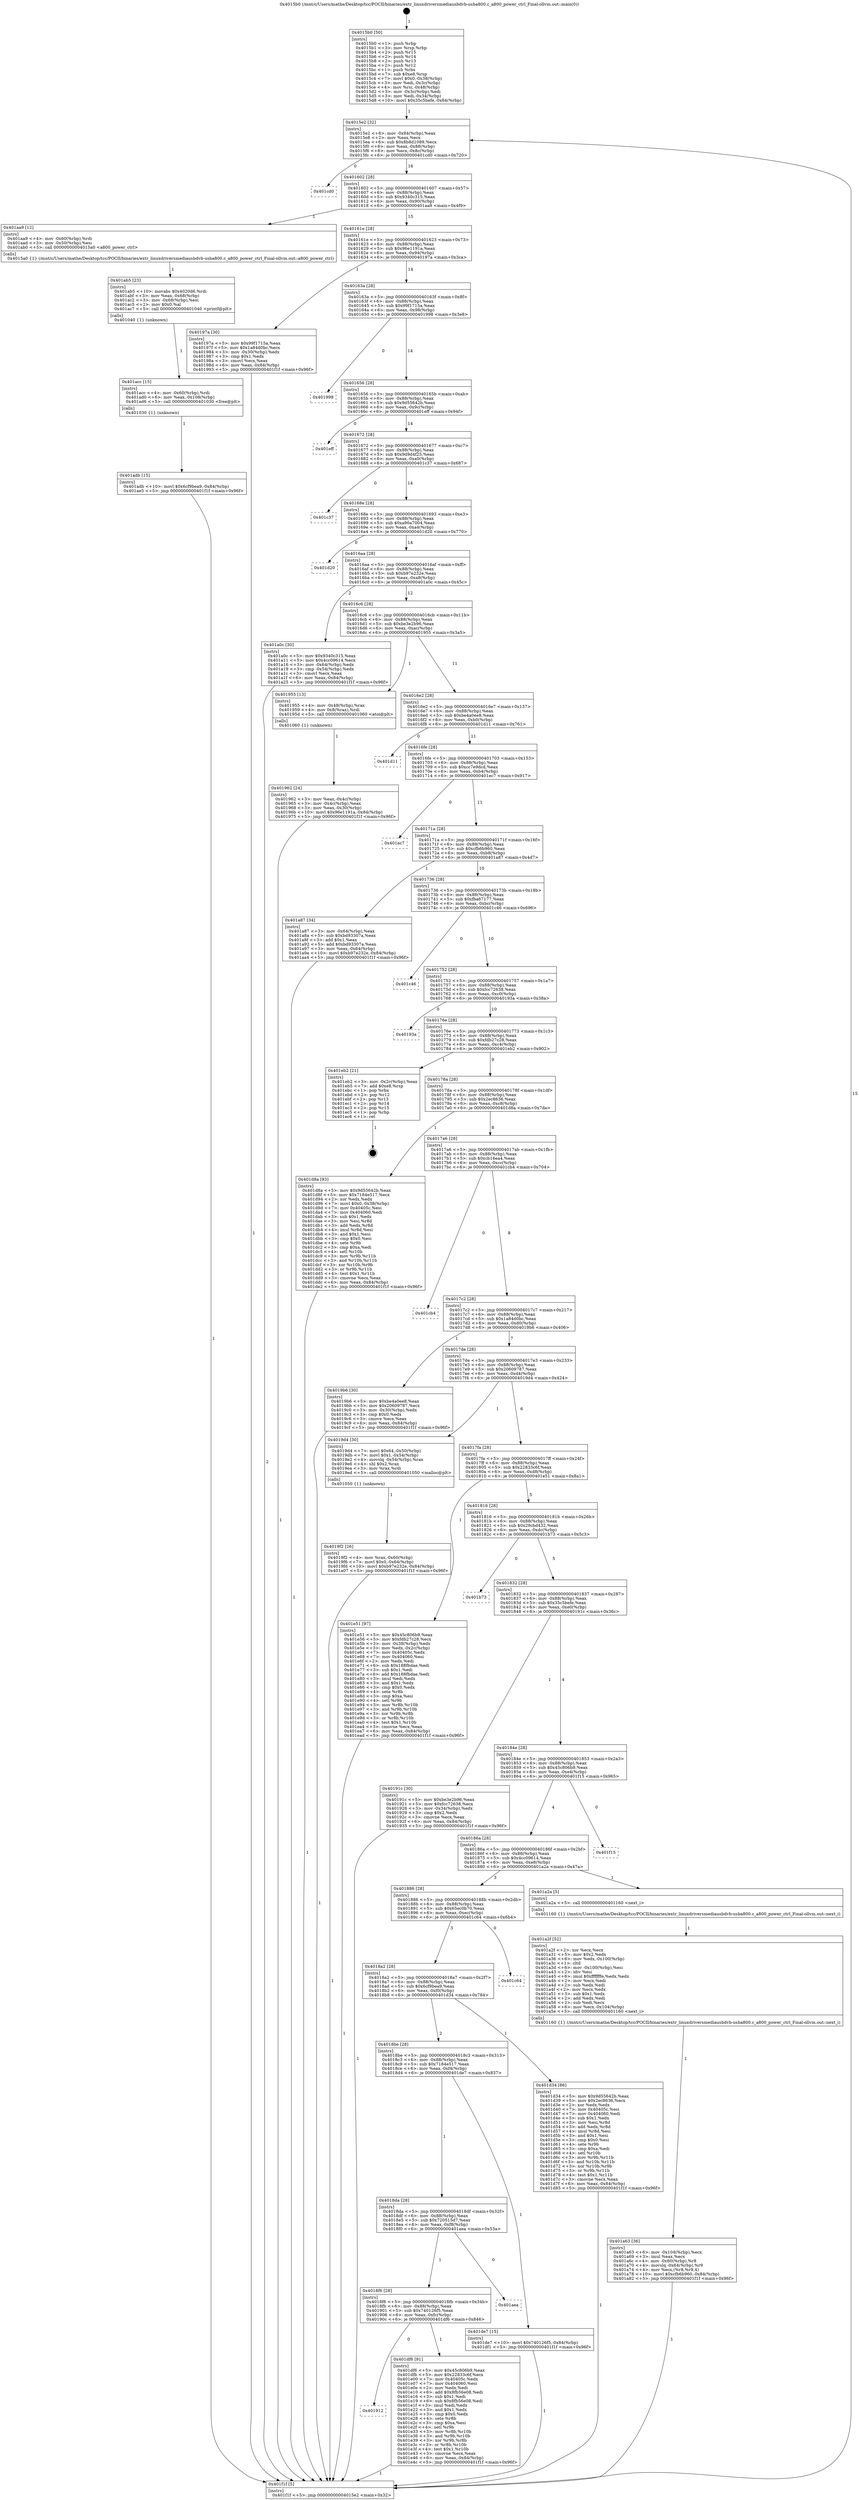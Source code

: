 digraph "0x4015b0" {
  label = "0x4015b0 (/mnt/c/Users/mathe/Desktop/tcc/POCII/binaries/extr_linuxdriversmediausbdvb-usba800.c_a800_power_ctrl_Final-ollvm.out::main(0))"
  labelloc = "t"
  node[shape=record]

  Entry [label="",width=0.3,height=0.3,shape=circle,fillcolor=black,style=filled]
  "0x4015e2" [label="{
     0x4015e2 [32]\l
     | [instrs]\l
     &nbsp;&nbsp;0x4015e2 \<+6\>: mov -0x84(%rbp),%eax\l
     &nbsp;&nbsp;0x4015e8 \<+2\>: mov %eax,%ecx\l
     &nbsp;&nbsp;0x4015ea \<+6\>: sub $0x8b8d1089,%ecx\l
     &nbsp;&nbsp;0x4015f0 \<+6\>: mov %eax,-0x88(%rbp)\l
     &nbsp;&nbsp;0x4015f6 \<+6\>: mov %ecx,-0x8c(%rbp)\l
     &nbsp;&nbsp;0x4015fc \<+6\>: je 0000000000401cd0 \<main+0x720\>\l
  }"]
  "0x401cd0" [label="{
     0x401cd0\l
  }", style=dashed]
  "0x401602" [label="{
     0x401602 [28]\l
     | [instrs]\l
     &nbsp;&nbsp;0x401602 \<+5\>: jmp 0000000000401607 \<main+0x57\>\l
     &nbsp;&nbsp;0x401607 \<+6\>: mov -0x88(%rbp),%eax\l
     &nbsp;&nbsp;0x40160d \<+5\>: sub $0x9340c315,%eax\l
     &nbsp;&nbsp;0x401612 \<+6\>: mov %eax,-0x90(%rbp)\l
     &nbsp;&nbsp;0x401618 \<+6\>: je 0000000000401aa9 \<main+0x4f9\>\l
  }"]
  Exit [label="",width=0.3,height=0.3,shape=circle,fillcolor=black,style=filled,peripheries=2]
  "0x401aa9" [label="{
     0x401aa9 [12]\l
     | [instrs]\l
     &nbsp;&nbsp;0x401aa9 \<+4\>: mov -0x60(%rbp),%rdi\l
     &nbsp;&nbsp;0x401aad \<+3\>: mov -0x50(%rbp),%esi\l
     &nbsp;&nbsp;0x401ab0 \<+5\>: call 00000000004015a0 \<a800_power_ctrl\>\l
     | [calls]\l
     &nbsp;&nbsp;0x4015a0 \{1\} (/mnt/c/Users/mathe/Desktop/tcc/POCII/binaries/extr_linuxdriversmediausbdvb-usba800.c_a800_power_ctrl_Final-ollvm.out::a800_power_ctrl)\l
  }"]
  "0x40161e" [label="{
     0x40161e [28]\l
     | [instrs]\l
     &nbsp;&nbsp;0x40161e \<+5\>: jmp 0000000000401623 \<main+0x73\>\l
     &nbsp;&nbsp;0x401623 \<+6\>: mov -0x88(%rbp),%eax\l
     &nbsp;&nbsp;0x401629 \<+5\>: sub $0x96e1191a,%eax\l
     &nbsp;&nbsp;0x40162e \<+6\>: mov %eax,-0x94(%rbp)\l
     &nbsp;&nbsp;0x401634 \<+6\>: je 000000000040197a \<main+0x3ca\>\l
  }"]
  "0x401912" [label="{
     0x401912\l
  }", style=dashed]
  "0x40197a" [label="{
     0x40197a [30]\l
     | [instrs]\l
     &nbsp;&nbsp;0x40197a \<+5\>: mov $0x99f1715a,%eax\l
     &nbsp;&nbsp;0x40197f \<+5\>: mov $0x1a84d0bc,%ecx\l
     &nbsp;&nbsp;0x401984 \<+3\>: mov -0x30(%rbp),%edx\l
     &nbsp;&nbsp;0x401987 \<+3\>: cmp $0x1,%edx\l
     &nbsp;&nbsp;0x40198a \<+3\>: cmovl %ecx,%eax\l
     &nbsp;&nbsp;0x40198d \<+6\>: mov %eax,-0x84(%rbp)\l
     &nbsp;&nbsp;0x401993 \<+5\>: jmp 0000000000401f1f \<main+0x96f\>\l
  }"]
  "0x40163a" [label="{
     0x40163a [28]\l
     | [instrs]\l
     &nbsp;&nbsp;0x40163a \<+5\>: jmp 000000000040163f \<main+0x8f\>\l
     &nbsp;&nbsp;0x40163f \<+6\>: mov -0x88(%rbp),%eax\l
     &nbsp;&nbsp;0x401645 \<+5\>: sub $0x99f1715a,%eax\l
     &nbsp;&nbsp;0x40164a \<+6\>: mov %eax,-0x98(%rbp)\l
     &nbsp;&nbsp;0x401650 \<+6\>: je 0000000000401998 \<main+0x3e8\>\l
  }"]
  "0x401df6" [label="{
     0x401df6 [91]\l
     | [instrs]\l
     &nbsp;&nbsp;0x401df6 \<+5\>: mov $0x45c806b9,%eax\l
     &nbsp;&nbsp;0x401dfb \<+5\>: mov $0x22833c6f,%ecx\l
     &nbsp;&nbsp;0x401e00 \<+7\>: mov 0x40405c,%edx\l
     &nbsp;&nbsp;0x401e07 \<+7\>: mov 0x404060,%esi\l
     &nbsp;&nbsp;0x401e0e \<+2\>: mov %edx,%edi\l
     &nbsp;&nbsp;0x401e10 \<+6\>: add $0x8fb56e08,%edi\l
     &nbsp;&nbsp;0x401e16 \<+3\>: sub $0x1,%edi\l
     &nbsp;&nbsp;0x401e19 \<+6\>: sub $0x8fb56e08,%edi\l
     &nbsp;&nbsp;0x401e1f \<+3\>: imul %edi,%edx\l
     &nbsp;&nbsp;0x401e22 \<+3\>: and $0x1,%edx\l
     &nbsp;&nbsp;0x401e25 \<+3\>: cmp $0x0,%edx\l
     &nbsp;&nbsp;0x401e28 \<+4\>: sete %r8b\l
     &nbsp;&nbsp;0x401e2c \<+3\>: cmp $0xa,%esi\l
     &nbsp;&nbsp;0x401e2f \<+4\>: setl %r9b\l
     &nbsp;&nbsp;0x401e33 \<+3\>: mov %r8b,%r10b\l
     &nbsp;&nbsp;0x401e36 \<+3\>: and %r9b,%r10b\l
     &nbsp;&nbsp;0x401e39 \<+3\>: xor %r9b,%r8b\l
     &nbsp;&nbsp;0x401e3c \<+3\>: or %r8b,%r10b\l
     &nbsp;&nbsp;0x401e3f \<+4\>: test $0x1,%r10b\l
     &nbsp;&nbsp;0x401e43 \<+3\>: cmovne %ecx,%eax\l
     &nbsp;&nbsp;0x401e46 \<+6\>: mov %eax,-0x84(%rbp)\l
     &nbsp;&nbsp;0x401e4c \<+5\>: jmp 0000000000401f1f \<main+0x96f\>\l
  }"]
  "0x401998" [label="{
     0x401998\l
  }", style=dashed]
  "0x401656" [label="{
     0x401656 [28]\l
     | [instrs]\l
     &nbsp;&nbsp;0x401656 \<+5\>: jmp 000000000040165b \<main+0xab\>\l
     &nbsp;&nbsp;0x40165b \<+6\>: mov -0x88(%rbp),%eax\l
     &nbsp;&nbsp;0x401661 \<+5\>: sub $0x9d55642b,%eax\l
     &nbsp;&nbsp;0x401666 \<+6\>: mov %eax,-0x9c(%rbp)\l
     &nbsp;&nbsp;0x40166c \<+6\>: je 0000000000401eff \<main+0x94f\>\l
  }"]
  "0x4018f6" [label="{
     0x4018f6 [28]\l
     | [instrs]\l
     &nbsp;&nbsp;0x4018f6 \<+5\>: jmp 00000000004018fb \<main+0x34b\>\l
     &nbsp;&nbsp;0x4018fb \<+6\>: mov -0x88(%rbp),%eax\l
     &nbsp;&nbsp;0x401901 \<+5\>: sub $0x740126f5,%eax\l
     &nbsp;&nbsp;0x401906 \<+6\>: mov %eax,-0xfc(%rbp)\l
     &nbsp;&nbsp;0x40190c \<+6\>: je 0000000000401df6 \<main+0x846\>\l
  }"]
  "0x401eff" [label="{
     0x401eff\l
  }", style=dashed]
  "0x401672" [label="{
     0x401672 [28]\l
     | [instrs]\l
     &nbsp;&nbsp;0x401672 \<+5\>: jmp 0000000000401677 \<main+0xc7\>\l
     &nbsp;&nbsp;0x401677 \<+6\>: mov -0x88(%rbp),%eax\l
     &nbsp;&nbsp;0x40167d \<+5\>: sub $0x9d9d4f25,%eax\l
     &nbsp;&nbsp;0x401682 \<+6\>: mov %eax,-0xa0(%rbp)\l
     &nbsp;&nbsp;0x401688 \<+6\>: je 0000000000401c37 \<main+0x687\>\l
  }"]
  "0x401aea" [label="{
     0x401aea\l
  }", style=dashed]
  "0x401c37" [label="{
     0x401c37\l
  }", style=dashed]
  "0x40168e" [label="{
     0x40168e [28]\l
     | [instrs]\l
     &nbsp;&nbsp;0x40168e \<+5\>: jmp 0000000000401693 \<main+0xe3\>\l
     &nbsp;&nbsp;0x401693 \<+6\>: mov -0x88(%rbp),%eax\l
     &nbsp;&nbsp;0x401699 \<+5\>: sub $0xa90a7004,%eax\l
     &nbsp;&nbsp;0x40169e \<+6\>: mov %eax,-0xa4(%rbp)\l
     &nbsp;&nbsp;0x4016a4 \<+6\>: je 0000000000401d20 \<main+0x770\>\l
  }"]
  "0x4018da" [label="{
     0x4018da [28]\l
     | [instrs]\l
     &nbsp;&nbsp;0x4018da \<+5\>: jmp 00000000004018df \<main+0x32f\>\l
     &nbsp;&nbsp;0x4018df \<+6\>: mov -0x88(%rbp),%eax\l
     &nbsp;&nbsp;0x4018e5 \<+5\>: sub $0x720515d7,%eax\l
     &nbsp;&nbsp;0x4018ea \<+6\>: mov %eax,-0xf8(%rbp)\l
     &nbsp;&nbsp;0x4018f0 \<+6\>: je 0000000000401aea \<main+0x53a\>\l
  }"]
  "0x401d20" [label="{
     0x401d20\l
  }", style=dashed]
  "0x4016aa" [label="{
     0x4016aa [28]\l
     | [instrs]\l
     &nbsp;&nbsp;0x4016aa \<+5\>: jmp 00000000004016af \<main+0xff\>\l
     &nbsp;&nbsp;0x4016af \<+6\>: mov -0x88(%rbp),%eax\l
     &nbsp;&nbsp;0x4016b5 \<+5\>: sub $0xb97e232e,%eax\l
     &nbsp;&nbsp;0x4016ba \<+6\>: mov %eax,-0xa8(%rbp)\l
     &nbsp;&nbsp;0x4016c0 \<+6\>: je 0000000000401a0c \<main+0x45c\>\l
  }"]
  "0x401de7" [label="{
     0x401de7 [15]\l
     | [instrs]\l
     &nbsp;&nbsp;0x401de7 \<+10\>: movl $0x740126f5,-0x84(%rbp)\l
     &nbsp;&nbsp;0x401df1 \<+5\>: jmp 0000000000401f1f \<main+0x96f\>\l
  }"]
  "0x401a0c" [label="{
     0x401a0c [30]\l
     | [instrs]\l
     &nbsp;&nbsp;0x401a0c \<+5\>: mov $0x9340c315,%eax\l
     &nbsp;&nbsp;0x401a11 \<+5\>: mov $0x4cc09614,%ecx\l
     &nbsp;&nbsp;0x401a16 \<+3\>: mov -0x64(%rbp),%edx\l
     &nbsp;&nbsp;0x401a19 \<+3\>: cmp -0x54(%rbp),%edx\l
     &nbsp;&nbsp;0x401a1c \<+3\>: cmovl %ecx,%eax\l
     &nbsp;&nbsp;0x401a1f \<+6\>: mov %eax,-0x84(%rbp)\l
     &nbsp;&nbsp;0x401a25 \<+5\>: jmp 0000000000401f1f \<main+0x96f\>\l
  }"]
  "0x4016c6" [label="{
     0x4016c6 [28]\l
     | [instrs]\l
     &nbsp;&nbsp;0x4016c6 \<+5\>: jmp 00000000004016cb \<main+0x11b\>\l
     &nbsp;&nbsp;0x4016cb \<+6\>: mov -0x88(%rbp),%eax\l
     &nbsp;&nbsp;0x4016d1 \<+5\>: sub $0xbe3e2b96,%eax\l
     &nbsp;&nbsp;0x4016d6 \<+6\>: mov %eax,-0xac(%rbp)\l
     &nbsp;&nbsp;0x4016dc \<+6\>: je 0000000000401955 \<main+0x3a5\>\l
  }"]
  "0x4018be" [label="{
     0x4018be [28]\l
     | [instrs]\l
     &nbsp;&nbsp;0x4018be \<+5\>: jmp 00000000004018c3 \<main+0x313\>\l
     &nbsp;&nbsp;0x4018c3 \<+6\>: mov -0x88(%rbp),%eax\l
     &nbsp;&nbsp;0x4018c9 \<+5\>: sub $0x7184e517,%eax\l
     &nbsp;&nbsp;0x4018ce \<+6\>: mov %eax,-0xf4(%rbp)\l
     &nbsp;&nbsp;0x4018d4 \<+6\>: je 0000000000401de7 \<main+0x837\>\l
  }"]
  "0x401955" [label="{
     0x401955 [13]\l
     | [instrs]\l
     &nbsp;&nbsp;0x401955 \<+4\>: mov -0x48(%rbp),%rax\l
     &nbsp;&nbsp;0x401959 \<+4\>: mov 0x8(%rax),%rdi\l
     &nbsp;&nbsp;0x40195d \<+5\>: call 0000000000401060 \<atoi@plt\>\l
     | [calls]\l
     &nbsp;&nbsp;0x401060 \{1\} (unknown)\l
  }"]
  "0x4016e2" [label="{
     0x4016e2 [28]\l
     | [instrs]\l
     &nbsp;&nbsp;0x4016e2 \<+5\>: jmp 00000000004016e7 \<main+0x137\>\l
     &nbsp;&nbsp;0x4016e7 \<+6\>: mov -0x88(%rbp),%eax\l
     &nbsp;&nbsp;0x4016ed \<+5\>: sub $0xbe4a0ee8,%eax\l
     &nbsp;&nbsp;0x4016f2 \<+6\>: mov %eax,-0xb0(%rbp)\l
     &nbsp;&nbsp;0x4016f8 \<+6\>: je 0000000000401d11 \<main+0x761\>\l
  }"]
  "0x401d34" [label="{
     0x401d34 [86]\l
     | [instrs]\l
     &nbsp;&nbsp;0x401d34 \<+5\>: mov $0x9d55642b,%eax\l
     &nbsp;&nbsp;0x401d39 \<+5\>: mov $0x2ec8636,%ecx\l
     &nbsp;&nbsp;0x401d3e \<+2\>: xor %edx,%edx\l
     &nbsp;&nbsp;0x401d40 \<+7\>: mov 0x40405c,%esi\l
     &nbsp;&nbsp;0x401d47 \<+7\>: mov 0x404060,%edi\l
     &nbsp;&nbsp;0x401d4e \<+3\>: sub $0x1,%edx\l
     &nbsp;&nbsp;0x401d51 \<+3\>: mov %esi,%r8d\l
     &nbsp;&nbsp;0x401d54 \<+3\>: add %edx,%r8d\l
     &nbsp;&nbsp;0x401d57 \<+4\>: imul %r8d,%esi\l
     &nbsp;&nbsp;0x401d5b \<+3\>: and $0x1,%esi\l
     &nbsp;&nbsp;0x401d5e \<+3\>: cmp $0x0,%esi\l
     &nbsp;&nbsp;0x401d61 \<+4\>: sete %r9b\l
     &nbsp;&nbsp;0x401d65 \<+3\>: cmp $0xa,%edi\l
     &nbsp;&nbsp;0x401d68 \<+4\>: setl %r10b\l
     &nbsp;&nbsp;0x401d6c \<+3\>: mov %r9b,%r11b\l
     &nbsp;&nbsp;0x401d6f \<+3\>: and %r10b,%r11b\l
     &nbsp;&nbsp;0x401d72 \<+3\>: xor %r10b,%r9b\l
     &nbsp;&nbsp;0x401d75 \<+3\>: or %r9b,%r11b\l
     &nbsp;&nbsp;0x401d78 \<+4\>: test $0x1,%r11b\l
     &nbsp;&nbsp;0x401d7c \<+3\>: cmovne %ecx,%eax\l
     &nbsp;&nbsp;0x401d7f \<+6\>: mov %eax,-0x84(%rbp)\l
     &nbsp;&nbsp;0x401d85 \<+5\>: jmp 0000000000401f1f \<main+0x96f\>\l
  }"]
  "0x401d11" [label="{
     0x401d11\l
  }", style=dashed]
  "0x4016fe" [label="{
     0x4016fe [28]\l
     | [instrs]\l
     &nbsp;&nbsp;0x4016fe \<+5\>: jmp 0000000000401703 \<main+0x153\>\l
     &nbsp;&nbsp;0x401703 \<+6\>: mov -0x88(%rbp),%eax\l
     &nbsp;&nbsp;0x401709 \<+5\>: sub $0xcc7e9dcd,%eax\l
     &nbsp;&nbsp;0x40170e \<+6\>: mov %eax,-0xb4(%rbp)\l
     &nbsp;&nbsp;0x401714 \<+6\>: je 0000000000401ec7 \<main+0x917\>\l
  }"]
  "0x4018a2" [label="{
     0x4018a2 [28]\l
     | [instrs]\l
     &nbsp;&nbsp;0x4018a2 \<+5\>: jmp 00000000004018a7 \<main+0x2f7\>\l
     &nbsp;&nbsp;0x4018a7 \<+6\>: mov -0x88(%rbp),%eax\l
     &nbsp;&nbsp;0x4018ad \<+5\>: sub $0x6cf9bea9,%eax\l
     &nbsp;&nbsp;0x4018b2 \<+6\>: mov %eax,-0xf0(%rbp)\l
     &nbsp;&nbsp;0x4018b8 \<+6\>: je 0000000000401d34 \<main+0x784\>\l
  }"]
  "0x401ec7" [label="{
     0x401ec7\l
  }", style=dashed]
  "0x40171a" [label="{
     0x40171a [28]\l
     | [instrs]\l
     &nbsp;&nbsp;0x40171a \<+5\>: jmp 000000000040171f \<main+0x16f\>\l
     &nbsp;&nbsp;0x40171f \<+6\>: mov -0x88(%rbp),%eax\l
     &nbsp;&nbsp;0x401725 \<+5\>: sub $0xcfb6b960,%eax\l
     &nbsp;&nbsp;0x40172a \<+6\>: mov %eax,-0xb8(%rbp)\l
     &nbsp;&nbsp;0x401730 \<+6\>: je 0000000000401a87 \<main+0x4d7\>\l
  }"]
  "0x401c64" [label="{
     0x401c64\l
  }", style=dashed]
  "0x401a87" [label="{
     0x401a87 [34]\l
     | [instrs]\l
     &nbsp;&nbsp;0x401a87 \<+3\>: mov -0x64(%rbp),%eax\l
     &nbsp;&nbsp;0x401a8a \<+5\>: sub $0xbd93307a,%eax\l
     &nbsp;&nbsp;0x401a8f \<+3\>: add $0x1,%eax\l
     &nbsp;&nbsp;0x401a92 \<+5\>: add $0xbd93307a,%eax\l
     &nbsp;&nbsp;0x401a97 \<+3\>: mov %eax,-0x64(%rbp)\l
     &nbsp;&nbsp;0x401a9a \<+10\>: movl $0xb97e232e,-0x84(%rbp)\l
     &nbsp;&nbsp;0x401aa4 \<+5\>: jmp 0000000000401f1f \<main+0x96f\>\l
  }"]
  "0x401736" [label="{
     0x401736 [28]\l
     | [instrs]\l
     &nbsp;&nbsp;0x401736 \<+5\>: jmp 000000000040173b \<main+0x18b\>\l
     &nbsp;&nbsp;0x40173b \<+6\>: mov -0x88(%rbp),%eax\l
     &nbsp;&nbsp;0x401741 \<+5\>: sub $0xfba67177,%eax\l
     &nbsp;&nbsp;0x401746 \<+6\>: mov %eax,-0xbc(%rbp)\l
     &nbsp;&nbsp;0x40174c \<+6\>: je 0000000000401c46 \<main+0x696\>\l
  }"]
  "0x401adb" [label="{
     0x401adb [15]\l
     | [instrs]\l
     &nbsp;&nbsp;0x401adb \<+10\>: movl $0x6cf9bea9,-0x84(%rbp)\l
     &nbsp;&nbsp;0x401ae5 \<+5\>: jmp 0000000000401f1f \<main+0x96f\>\l
  }"]
  "0x401c46" [label="{
     0x401c46\l
  }", style=dashed]
  "0x401752" [label="{
     0x401752 [28]\l
     | [instrs]\l
     &nbsp;&nbsp;0x401752 \<+5\>: jmp 0000000000401757 \<main+0x1a7\>\l
     &nbsp;&nbsp;0x401757 \<+6\>: mov -0x88(%rbp),%eax\l
     &nbsp;&nbsp;0x40175d \<+5\>: sub $0xfcc72638,%eax\l
     &nbsp;&nbsp;0x401762 \<+6\>: mov %eax,-0xc0(%rbp)\l
     &nbsp;&nbsp;0x401768 \<+6\>: je 000000000040193a \<main+0x38a\>\l
  }"]
  "0x401acc" [label="{
     0x401acc [15]\l
     | [instrs]\l
     &nbsp;&nbsp;0x401acc \<+4\>: mov -0x60(%rbp),%rdi\l
     &nbsp;&nbsp;0x401ad0 \<+6\>: mov %eax,-0x108(%rbp)\l
     &nbsp;&nbsp;0x401ad6 \<+5\>: call 0000000000401030 \<free@plt\>\l
     | [calls]\l
     &nbsp;&nbsp;0x401030 \{1\} (unknown)\l
  }"]
  "0x40193a" [label="{
     0x40193a\l
  }", style=dashed]
  "0x40176e" [label="{
     0x40176e [28]\l
     | [instrs]\l
     &nbsp;&nbsp;0x40176e \<+5\>: jmp 0000000000401773 \<main+0x1c3\>\l
     &nbsp;&nbsp;0x401773 \<+6\>: mov -0x88(%rbp),%eax\l
     &nbsp;&nbsp;0x401779 \<+5\>: sub $0xfdb27c28,%eax\l
     &nbsp;&nbsp;0x40177e \<+6\>: mov %eax,-0xc4(%rbp)\l
     &nbsp;&nbsp;0x401784 \<+6\>: je 0000000000401eb2 \<main+0x902\>\l
  }"]
  "0x401ab5" [label="{
     0x401ab5 [23]\l
     | [instrs]\l
     &nbsp;&nbsp;0x401ab5 \<+10\>: movabs $0x4020d6,%rdi\l
     &nbsp;&nbsp;0x401abf \<+3\>: mov %eax,-0x68(%rbp)\l
     &nbsp;&nbsp;0x401ac2 \<+3\>: mov -0x68(%rbp),%esi\l
     &nbsp;&nbsp;0x401ac5 \<+2\>: mov $0x0,%al\l
     &nbsp;&nbsp;0x401ac7 \<+5\>: call 0000000000401040 \<printf@plt\>\l
     | [calls]\l
     &nbsp;&nbsp;0x401040 \{1\} (unknown)\l
  }"]
  "0x401eb2" [label="{
     0x401eb2 [21]\l
     | [instrs]\l
     &nbsp;&nbsp;0x401eb2 \<+3\>: mov -0x2c(%rbp),%eax\l
     &nbsp;&nbsp;0x401eb5 \<+7\>: add $0xe8,%rsp\l
     &nbsp;&nbsp;0x401ebc \<+1\>: pop %rbx\l
     &nbsp;&nbsp;0x401ebd \<+2\>: pop %r12\l
     &nbsp;&nbsp;0x401ebf \<+2\>: pop %r13\l
     &nbsp;&nbsp;0x401ec1 \<+2\>: pop %r14\l
     &nbsp;&nbsp;0x401ec3 \<+2\>: pop %r15\l
     &nbsp;&nbsp;0x401ec5 \<+1\>: pop %rbp\l
     &nbsp;&nbsp;0x401ec6 \<+1\>: ret\l
  }"]
  "0x40178a" [label="{
     0x40178a [28]\l
     | [instrs]\l
     &nbsp;&nbsp;0x40178a \<+5\>: jmp 000000000040178f \<main+0x1df\>\l
     &nbsp;&nbsp;0x40178f \<+6\>: mov -0x88(%rbp),%eax\l
     &nbsp;&nbsp;0x401795 \<+5\>: sub $0x2ec8636,%eax\l
     &nbsp;&nbsp;0x40179a \<+6\>: mov %eax,-0xc8(%rbp)\l
     &nbsp;&nbsp;0x4017a0 \<+6\>: je 0000000000401d8a \<main+0x7da\>\l
  }"]
  "0x401a63" [label="{
     0x401a63 [36]\l
     | [instrs]\l
     &nbsp;&nbsp;0x401a63 \<+6\>: mov -0x104(%rbp),%ecx\l
     &nbsp;&nbsp;0x401a69 \<+3\>: imul %eax,%ecx\l
     &nbsp;&nbsp;0x401a6c \<+4\>: mov -0x60(%rbp),%r8\l
     &nbsp;&nbsp;0x401a70 \<+4\>: movslq -0x64(%rbp),%r9\l
     &nbsp;&nbsp;0x401a74 \<+4\>: mov %ecx,(%r8,%r9,4)\l
     &nbsp;&nbsp;0x401a78 \<+10\>: movl $0xcfb6b960,-0x84(%rbp)\l
     &nbsp;&nbsp;0x401a82 \<+5\>: jmp 0000000000401f1f \<main+0x96f\>\l
  }"]
  "0x401d8a" [label="{
     0x401d8a [93]\l
     | [instrs]\l
     &nbsp;&nbsp;0x401d8a \<+5\>: mov $0x9d55642b,%eax\l
     &nbsp;&nbsp;0x401d8f \<+5\>: mov $0x7184e517,%ecx\l
     &nbsp;&nbsp;0x401d94 \<+2\>: xor %edx,%edx\l
     &nbsp;&nbsp;0x401d96 \<+7\>: movl $0x0,-0x38(%rbp)\l
     &nbsp;&nbsp;0x401d9d \<+7\>: mov 0x40405c,%esi\l
     &nbsp;&nbsp;0x401da4 \<+7\>: mov 0x404060,%edi\l
     &nbsp;&nbsp;0x401dab \<+3\>: sub $0x1,%edx\l
     &nbsp;&nbsp;0x401dae \<+3\>: mov %esi,%r8d\l
     &nbsp;&nbsp;0x401db1 \<+3\>: add %edx,%r8d\l
     &nbsp;&nbsp;0x401db4 \<+4\>: imul %r8d,%esi\l
     &nbsp;&nbsp;0x401db8 \<+3\>: and $0x1,%esi\l
     &nbsp;&nbsp;0x401dbb \<+3\>: cmp $0x0,%esi\l
     &nbsp;&nbsp;0x401dbe \<+4\>: sete %r9b\l
     &nbsp;&nbsp;0x401dc2 \<+3\>: cmp $0xa,%edi\l
     &nbsp;&nbsp;0x401dc5 \<+4\>: setl %r10b\l
     &nbsp;&nbsp;0x401dc9 \<+3\>: mov %r9b,%r11b\l
     &nbsp;&nbsp;0x401dcc \<+3\>: and %r10b,%r11b\l
     &nbsp;&nbsp;0x401dcf \<+3\>: xor %r10b,%r9b\l
     &nbsp;&nbsp;0x401dd2 \<+3\>: or %r9b,%r11b\l
     &nbsp;&nbsp;0x401dd5 \<+4\>: test $0x1,%r11b\l
     &nbsp;&nbsp;0x401dd9 \<+3\>: cmovne %ecx,%eax\l
     &nbsp;&nbsp;0x401ddc \<+6\>: mov %eax,-0x84(%rbp)\l
     &nbsp;&nbsp;0x401de2 \<+5\>: jmp 0000000000401f1f \<main+0x96f\>\l
  }"]
  "0x4017a6" [label="{
     0x4017a6 [28]\l
     | [instrs]\l
     &nbsp;&nbsp;0x4017a6 \<+5\>: jmp 00000000004017ab \<main+0x1fb\>\l
     &nbsp;&nbsp;0x4017ab \<+6\>: mov -0x88(%rbp),%eax\l
     &nbsp;&nbsp;0x4017b1 \<+5\>: sub $0xcb16ea4,%eax\l
     &nbsp;&nbsp;0x4017b6 \<+6\>: mov %eax,-0xcc(%rbp)\l
     &nbsp;&nbsp;0x4017bc \<+6\>: je 0000000000401cb4 \<main+0x704\>\l
  }"]
  "0x401a2f" [label="{
     0x401a2f [52]\l
     | [instrs]\l
     &nbsp;&nbsp;0x401a2f \<+2\>: xor %ecx,%ecx\l
     &nbsp;&nbsp;0x401a31 \<+5\>: mov $0x2,%edx\l
     &nbsp;&nbsp;0x401a36 \<+6\>: mov %edx,-0x100(%rbp)\l
     &nbsp;&nbsp;0x401a3c \<+1\>: cltd\l
     &nbsp;&nbsp;0x401a3d \<+6\>: mov -0x100(%rbp),%esi\l
     &nbsp;&nbsp;0x401a43 \<+2\>: idiv %esi\l
     &nbsp;&nbsp;0x401a45 \<+6\>: imul $0xfffffffe,%edx,%edx\l
     &nbsp;&nbsp;0x401a4b \<+2\>: mov %ecx,%edi\l
     &nbsp;&nbsp;0x401a4d \<+2\>: sub %edx,%edi\l
     &nbsp;&nbsp;0x401a4f \<+2\>: mov %ecx,%edx\l
     &nbsp;&nbsp;0x401a51 \<+3\>: sub $0x1,%edx\l
     &nbsp;&nbsp;0x401a54 \<+2\>: add %edx,%edi\l
     &nbsp;&nbsp;0x401a56 \<+2\>: sub %edi,%ecx\l
     &nbsp;&nbsp;0x401a58 \<+6\>: mov %ecx,-0x104(%rbp)\l
     &nbsp;&nbsp;0x401a5e \<+5\>: call 0000000000401160 \<next_i\>\l
     | [calls]\l
     &nbsp;&nbsp;0x401160 \{1\} (/mnt/c/Users/mathe/Desktop/tcc/POCII/binaries/extr_linuxdriversmediausbdvb-usba800.c_a800_power_ctrl_Final-ollvm.out::next_i)\l
  }"]
  "0x401cb4" [label="{
     0x401cb4\l
  }", style=dashed]
  "0x4017c2" [label="{
     0x4017c2 [28]\l
     | [instrs]\l
     &nbsp;&nbsp;0x4017c2 \<+5\>: jmp 00000000004017c7 \<main+0x217\>\l
     &nbsp;&nbsp;0x4017c7 \<+6\>: mov -0x88(%rbp),%eax\l
     &nbsp;&nbsp;0x4017cd \<+5\>: sub $0x1a84d0bc,%eax\l
     &nbsp;&nbsp;0x4017d2 \<+6\>: mov %eax,-0xd0(%rbp)\l
     &nbsp;&nbsp;0x4017d8 \<+6\>: je 00000000004019b6 \<main+0x406\>\l
  }"]
  "0x401886" [label="{
     0x401886 [28]\l
     | [instrs]\l
     &nbsp;&nbsp;0x401886 \<+5\>: jmp 000000000040188b \<main+0x2db\>\l
     &nbsp;&nbsp;0x40188b \<+6\>: mov -0x88(%rbp),%eax\l
     &nbsp;&nbsp;0x401891 \<+5\>: sub $0x65ec0b70,%eax\l
     &nbsp;&nbsp;0x401896 \<+6\>: mov %eax,-0xec(%rbp)\l
     &nbsp;&nbsp;0x40189c \<+6\>: je 0000000000401c64 \<main+0x6b4\>\l
  }"]
  "0x4019b6" [label="{
     0x4019b6 [30]\l
     | [instrs]\l
     &nbsp;&nbsp;0x4019b6 \<+5\>: mov $0xbe4a0ee8,%eax\l
     &nbsp;&nbsp;0x4019bb \<+5\>: mov $0x20609787,%ecx\l
     &nbsp;&nbsp;0x4019c0 \<+3\>: mov -0x30(%rbp),%edx\l
     &nbsp;&nbsp;0x4019c3 \<+3\>: cmp $0x0,%edx\l
     &nbsp;&nbsp;0x4019c6 \<+3\>: cmove %ecx,%eax\l
     &nbsp;&nbsp;0x4019c9 \<+6\>: mov %eax,-0x84(%rbp)\l
     &nbsp;&nbsp;0x4019cf \<+5\>: jmp 0000000000401f1f \<main+0x96f\>\l
  }"]
  "0x4017de" [label="{
     0x4017de [28]\l
     | [instrs]\l
     &nbsp;&nbsp;0x4017de \<+5\>: jmp 00000000004017e3 \<main+0x233\>\l
     &nbsp;&nbsp;0x4017e3 \<+6\>: mov -0x88(%rbp),%eax\l
     &nbsp;&nbsp;0x4017e9 \<+5\>: sub $0x20609787,%eax\l
     &nbsp;&nbsp;0x4017ee \<+6\>: mov %eax,-0xd4(%rbp)\l
     &nbsp;&nbsp;0x4017f4 \<+6\>: je 00000000004019d4 \<main+0x424\>\l
  }"]
  "0x401a2a" [label="{
     0x401a2a [5]\l
     | [instrs]\l
     &nbsp;&nbsp;0x401a2a \<+5\>: call 0000000000401160 \<next_i\>\l
     | [calls]\l
     &nbsp;&nbsp;0x401160 \{1\} (/mnt/c/Users/mathe/Desktop/tcc/POCII/binaries/extr_linuxdriversmediausbdvb-usba800.c_a800_power_ctrl_Final-ollvm.out::next_i)\l
  }"]
  "0x4019d4" [label="{
     0x4019d4 [30]\l
     | [instrs]\l
     &nbsp;&nbsp;0x4019d4 \<+7\>: movl $0x64,-0x50(%rbp)\l
     &nbsp;&nbsp;0x4019db \<+7\>: movl $0x1,-0x54(%rbp)\l
     &nbsp;&nbsp;0x4019e2 \<+4\>: movslq -0x54(%rbp),%rax\l
     &nbsp;&nbsp;0x4019e6 \<+4\>: shl $0x2,%rax\l
     &nbsp;&nbsp;0x4019ea \<+3\>: mov %rax,%rdi\l
     &nbsp;&nbsp;0x4019ed \<+5\>: call 0000000000401050 \<malloc@plt\>\l
     | [calls]\l
     &nbsp;&nbsp;0x401050 \{1\} (unknown)\l
  }"]
  "0x4017fa" [label="{
     0x4017fa [28]\l
     | [instrs]\l
     &nbsp;&nbsp;0x4017fa \<+5\>: jmp 00000000004017ff \<main+0x24f\>\l
     &nbsp;&nbsp;0x4017ff \<+6\>: mov -0x88(%rbp),%eax\l
     &nbsp;&nbsp;0x401805 \<+5\>: sub $0x22833c6f,%eax\l
     &nbsp;&nbsp;0x40180a \<+6\>: mov %eax,-0xd8(%rbp)\l
     &nbsp;&nbsp;0x401810 \<+6\>: je 0000000000401e51 \<main+0x8a1\>\l
  }"]
  "0x40186a" [label="{
     0x40186a [28]\l
     | [instrs]\l
     &nbsp;&nbsp;0x40186a \<+5\>: jmp 000000000040186f \<main+0x2bf\>\l
     &nbsp;&nbsp;0x40186f \<+6\>: mov -0x88(%rbp),%eax\l
     &nbsp;&nbsp;0x401875 \<+5\>: sub $0x4cc09614,%eax\l
     &nbsp;&nbsp;0x40187a \<+6\>: mov %eax,-0xe8(%rbp)\l
     &nbsp;&nbsp;0x401880 \<+6\>: je 0000000000401a2a \<main+0x47a\>\l
  }"]
  "0x401e51" [label="{
     0x401e51 [97]\l
     | [instrs]\l
     &nbsp;&nbsp;0x401e51 \<+5\>: mov $0x45c806b9,%eax\l
     &nbsp;&nbsp;0x401e56 \<+5\>: mov $0xfdb27c28,%ecx\l
     &nbsp;&nbsp;0x401e5b \<+3\>: mov -0x38(%rbp),%edx\l
     &nbsp;&nbsp;0x401e5e \<+3\>: mov %edx,-0x2c(%rbp)\l
     &nbsp;&nbsp;0x401e61 \<+7\>: mov 0x40405c,%edx\l
     &nbsp;&nbsp;0x401e68 \<+7\>: mov 0x404060,%esi\l
     &nbsp;&nbsp;0x401e6f \<+2\>: mov %edx,%edi\l
     &nbsp;&nbsp;0x401e71 \<+6\>: sub $0x188fbdae,%edi\l
     &nbsp;&nbsp;0x401e77 \<+3\>: sub $0x1,%edi\l
     &nbsp;&nbsp;0x401e7a \<+6\>: add $0x188fbdae,%edi\l
     &nbsp;&nbsp;0x401e80 \<+3\>: imul %edi,%edx\l
     &nbsp;&nbsp;0x401e83 \<+3\>: and $0x1,%edx\l
     &nbsp;&nbsp;0x401e86 \<+3\>: cmp $0x0,%edx\l
     &nbsp;&nbsp;0x401e89 \<+4\>: sete %r8b\l
     &nbsp;&nbsp;0x401e8d \<+3\>: cmp $0xa,%esi\l
     &nbsp;&nbsp;0x401e90 \<+4\>: setl %r9b\l
     &nbsp;&nbsp;0x401e94 \<+3\>: mov %r8b,%r10b\l
     &nbsp;&nbsp;0x401e97 \<+3\>: and %r9b,%r10b\l
     &nbsp;&nbsp;0x401e9a \<+3\>: xor %r9b,%r8b\l
     &nbsp;&nbsp;0x401e9d \<+3\>: or %r8b,%r10b\l
     &nbsp;&nbsp;0x401ea0 \<+4\>: test $0x1,%r10b\l
     &nbsp;&nbsp;0x401ea4 \<+3\>: cmovne %ecx,%eax\l
     &nbsp;&nbsp;0x401ea7 \<+6\>: mov %eax,-0x84(%rbp)\l
     &nbsp;&nbsp;0x401ead \<+5\>: jmp 0000000000401f1f \<main+0x96f\>\l
  }"]
  "0x401816" [label="{
     0x401816 [28]\l
     | [instrs]\l
     &nbsp;&nbsp;0x401816 \<+5\>: jmp 000000000040181b \<main+0x26b\>\l
     &nbsp;&nbsp;0x40181b \<+6\>: mov -0x88(%rbp),%eax\l
     &nbsp;&nbsp;0x401821 \<+5\>: sub $0x29cbd432,%eax\l
     &nbsp;&nbsp;0x401826 \<+6\>: mov %eax,-0xdc(%rbp)\l
     &nbsp;&nbsp;0x40182c \<+6\>: je 0000000000401b73 \<main+0x5c3\>\l
  }"]
  "0x401f15" [label="{
     0x401f15\l
  }", style=dashed]
  "0x401b73" [label="{
     0x401b73\l
  }", style=dashed]
  "0x401832" [label="{
     0x401832 [28]\l
     | [instrs]\l
     &nbsp;&nbsp;0x401832 \<+5\>: jmp 0000000000401837 \<main+0x287\>\l
     &nbsp;&nbsp;0x401837 \<+6\>: mov -0x88(%rbp),%eax\l
     &nbsp;&nbsp;0x40183d \<+5\>: sub $0x35c5befe,%eax\l
     &nbsp;&nbsp;0x401842 \<+6\>: mov %eax,-0xe0(%rbp)\l
     &nbsp;&nbsp;0x401848 \<+6\>: je 000000000040191c \<main+0x36c\>\l
  }"]
  "0x4019f2" [label="{
     0x4019f2 [26]\l
     | [instrs]\l
     &nbsp;&nbsp;0x4019f2 \<+4\>: mov %rax,-0x60(%rbp)\l
     &nbsp;&nbsp;0x4019f6 \<+7\>: movl $0x0,-0x64(%rbp)\l
     &nbsp;&nbsp;0x4019fd \<+10\>: movl $0xb97e232e,-0x84(%rbp)\l
     &nbsp;&nbsp;0x401a07 \<+5\>: jmp 0000000000401f1f \<main+0x96f\>\l
  }"]
  "0x40191c" [label="{
     0x40191c [30]\l
     | [instrs]\l
     &nbsp;&nbsp;0x40191c \<+5\>: mov $0xbe3e2b96,%eax\l
     &nbsp;&nbsp;0x401921 \<+5\>: mov $0xfcc72638,%ecx\l
     &nbsp;&nbsp;0x401926 \<+3\>: mov -0x34(%rbp),%edx\l
     &nbsp;&nbsp;0x401929 \<+3\>: cmp $0x2,%edx\l
     &nbsp;&nbsp;0x40192c \<+3\>: cmovne %ecx,%eax\l
     &nbsp;&nbsp;0x40192f \<+6\>: mov %eax,-0x84(%rbp)\l
     &nbsp;&nbsp;0x401935 \<+5\>: jmp 0000000000401f1f \<main+0x96f\>\l
  }"]
  "0x40184e" [label="{
     0x40184e [28]\l
     | [instrs]\l
     &nbsp;&nbsp;0x40184e \<+5\>: jmp 0000000000401853 \<main+0x2a3\>\l
     &nbsp;&nbsp;0x401853 \<+6\>: mov -0x88(%rbp),%eax\l
     &nbsp;&nbsp;0x401859 \<+5\>: sub $0x45c806b9,%eax\l
     &nbsp;&nbsp;0x40185e \<+6\>: mov %eax,-0xe4(%rbp)\l
     &nbsp;&nbsp;0x401864 \<+6\>: je 0000000000401f15 \<main+0x965\>\l
  }"]
  "0x401f1f" [label="{
     0x401f1f [5]\l
     | [instrs]\l
     &nbsp;&nbsp;0x401f1f \<+5\>: jmp 00000000004015e2 \<main+0x32\>\l
  }"]
  "0x4015b0" [label="{
     0x4015b0 [50]\l
     | [instrs]\l
     &nbsp;&nbsp;0x4015b0 \<+1\>: push %rbp\l
     &nbsp;&nbsp;0x4015b1 \<+3\>: mov %rsp,%rbp\l
     &nbsp;&nbsp;0x4015b4 \<+2\>: push %r15\l
     &nbsp;&nbsp;0x4015b6 \<+2\>: push %r14\l
     &nbsp;&nbsp;0x4015b8 \<+2\>: push %r13\l
     &nbsp;&nbsp;0x4015ba \<+2\>: push %r12\l
     &nbsp;&nbsp;0x4015bc \<+1\>: push %rbx\l
     &nbsp;&nbsp;0x4015bd \<+7\>: sub $0xe8,%rsp\l
     &nbsp;&nbsp;0x4015c4 \<+7\>: movl $0x0,-0x38(%rbp)\l
     &nbsp;&nbsp;0x4015cb \<+3\>: mov %edi,-0x3c(%rbp)\l
     &nbsp;&nbsp;0x4015ce \<+4\>: mov %rsi,-0x48(%rbp)\l
     &nbsp;&nbsp;0x4015d2 \<+3\>: mov -0x3c(%rbp),%edi\l
     &nbsp;&nbsp;0x4015d5 \<+3\>: mov %edi,-0x34(%rbp)\l
     &nbsp;&nbsp;0x4015d8 \<+10\>: movl $0x35c5befe,-0x84(%rbp)\l
  }"]
  "0x401962" [label="{
     0x401962 [24]\l
     | [instrs]\l
     &nbsp;&nbsp;0x401962 \<+3\>: mov %eax,-0x4c(%rbp)\l
     &nbsp;&nbsp;0x401965 \<+3\>: mov -0x4c(%rbp),%eax\l
     &nbsp;&nbsp;0x401968 \<+3\>: mov %eax,-0x30(%rbp)\l
     &nbsp;&nbsp;0x40196b \<+10\>: movl $0x96e1191a,-0x84(%rbp)\l
     &nbsp;&nbsp;0x401975 \<+5\>: jmp 0000000000401f1f \<main+0x96f\>\l
  }"]
  Entry -> "0x4015b0" [label=" 1"]
  "0x4015e2" -> "0x401cd0" [label=" 0"]
  "0x4015e2" -> "0x401602" [label=" 16"]
  "0x401eb2" -> Exit [label=" 1"]
  "0x401602" -> "0x401aa9" [label=" 1"]
  "0x401602" -> "0x40161e" [label=" 15"]
  "0x401e51" -> "0x401f1f" [label=" 1"]
  "0x40161e" -> "0x40197a" [label=" 1"]
  "0x40161e" -> "0x40163a" [label=" 14"]
  "0x401df6" -> "0x401f1f" [label=" 1"]
  "0x40163a" -> "0x401998" [label=" 0"]
  "0x40163a" -> "0x401656" [label=" 14"]
  "0x4018f6" -> "0x401912" [label=" 0"]
  "0x401656" -> "0x401eff" [label=" 0"]
  "0x401656" -> "0x401672" [label=" 14"]
  "0x4018f6" -> "0x401df6" [label=" 1"]
  "0x401672" -> "0x401c37" [label=" 0"]
  "0x401672" -> "0x40168e" [label=" 14"]
  "0x4018da" -> "0x4018f6" [label=" 1"]
  "0x40168e" -> "0x401d20" [label=" 0"]
  "0x40168e" -> "0x4016aa" [label=" 14"]
  "0x4018da" -> "0x401aea" [label=" 0"]
  "0x4016aa" -> "0x401a0c" [label=" 2"]
  "0x4016aa" -> "0x4016c6" [label=" 12"]
  "0x401de7" -> "0x401f1f" [label=" 1"]
  "0x4016c6" -> "0x401955" [label=" 1"]
  "0x4016c6" -> "0x4016e2" [label=" 11"]
  "0x4018be" -> "0x401de7" [label=" 1"]
  "0x4016e2" -> "0x401d11" [label=" 0"]
  "0x4016e2" -> "0x4016fe" [label=" 11"]
  "0x4018be" -> "0x4018da" [label=" 1"]
  "0x4016fe" -> "0x401ec7" [label=" 0"]
  "0x4016fe" -> "0x40171a" [label=" 11"]
  "0x401d34" -> "0x401f1f" [label=" 1"]
  "0x40171a" -> "0x401a87" [label=" 1"]
  "0x40171a" -> "0x401736" [label=" 10"]
  "0x4018a2" -> "0x4018be" [label=" 2"]
  "0x401736" -> "0x401c46" [label=" 0"]
  "0x401736" -> "0x401752" [label=" 10"]
  "0x401d8a" -> "0x401f1f" [label=" 1"]
  "0x401752" -> "0x40193a" [label=" 0"]
  "0x401752" -> "0x40176e" [label=" 10"]
  "0x401886" -> "0x4018a2" [label=" 3"]
  "0x40176e" -> "0x401eb2" [label=" 1"]
  "0x40176e" -> "0x40178a" [label=" 9"]
  "0x401886" -> "0x401c64" [label=" 0"]
  "0x40178a" -> "0x401d8a" [label=" 1"]
  "0x40178a" -> "0x4017a6" [label=" 8"]
  "0x4018a2" -> "0x401d34" [label=" 1"]
  "0x4017a6" -> "0x401cb4" [label=" 0"]
  "0x4017a6" -> "0x4017c2" [label=" 8"]
  "0x401adb" -> "0x401f1f" [label=" 1"]
  "0x4017c2" -> "0x4019b6" [label=" 1"]
  "0x4017c2" -> "0x4017de" [label=" 7"]
  "0x401acc" -> "0x401adb" [label=" 1"]
  "0x4017de" -> "0x4019d4" [label=" 1"]
  "0x4017de" -> "0x4017fa" [label=" 6"]
  "0x401ab5" -> "0x401acc" [label=" 1"]
  "0x4017fa" -> "0x401e51" [label=" 1"]
  "0x4017fa" -> "0x401816" [label=" 5"]
  "0x401a87" -> "0x401f1f" [label=" 1"]
  "0x401816" -> "0x401b73" [label=" 0"]
  "0x401816" -> "0x401832" [label=" 5"]
  "0x401a63" -> "0x401f1f" [label=" 1"]
  "0x401832" -> "0x40191c" [label=" 1"]
  "0x401832" -> "0x40184e" [label=" 4"]
  "0x40191c" -> "0x401f1f" [label=" 1"]
  "0x4015b0" -> "0x4015e2" [label=" 1"]
  "0x401f1f" -> "0x4015e2" [label=" 15"]
  "0x401955" -> "0x401962" [label=" 1"]
  "0x401962" -> "0x401f1f" [label=" 1"]
  "0x40197a" -> "0x401f1f" [label=" 1"]
  "0x4019b6" -> "0x401f1f" [label=" 1"]
  "0x4019d4" -> "0x4019f2" [label=" 1"]
  "0x4019f2" -> "0x401f1f" [label=" 1"]
  "0x401a0c" -> "0x401f1f" [label=" 2"]
  "0x401a2f" -> "0x401a63" [label=" 1"]
  "0x40184e" -> "0x401f15" [label=" 0"]
  "0x40184e" -> "0x40186a" [label=" 4"]
  "0x401aa9" -> "0x401ab5" [label=" 1"]
  "0x40186a" -> "0x401a2a" [label=" 1"]
  "0x40186a" -> "0x401886" [label=" 3"]
  "0x401a2a" -> "0x401a2f" [label=" 1"]
}
